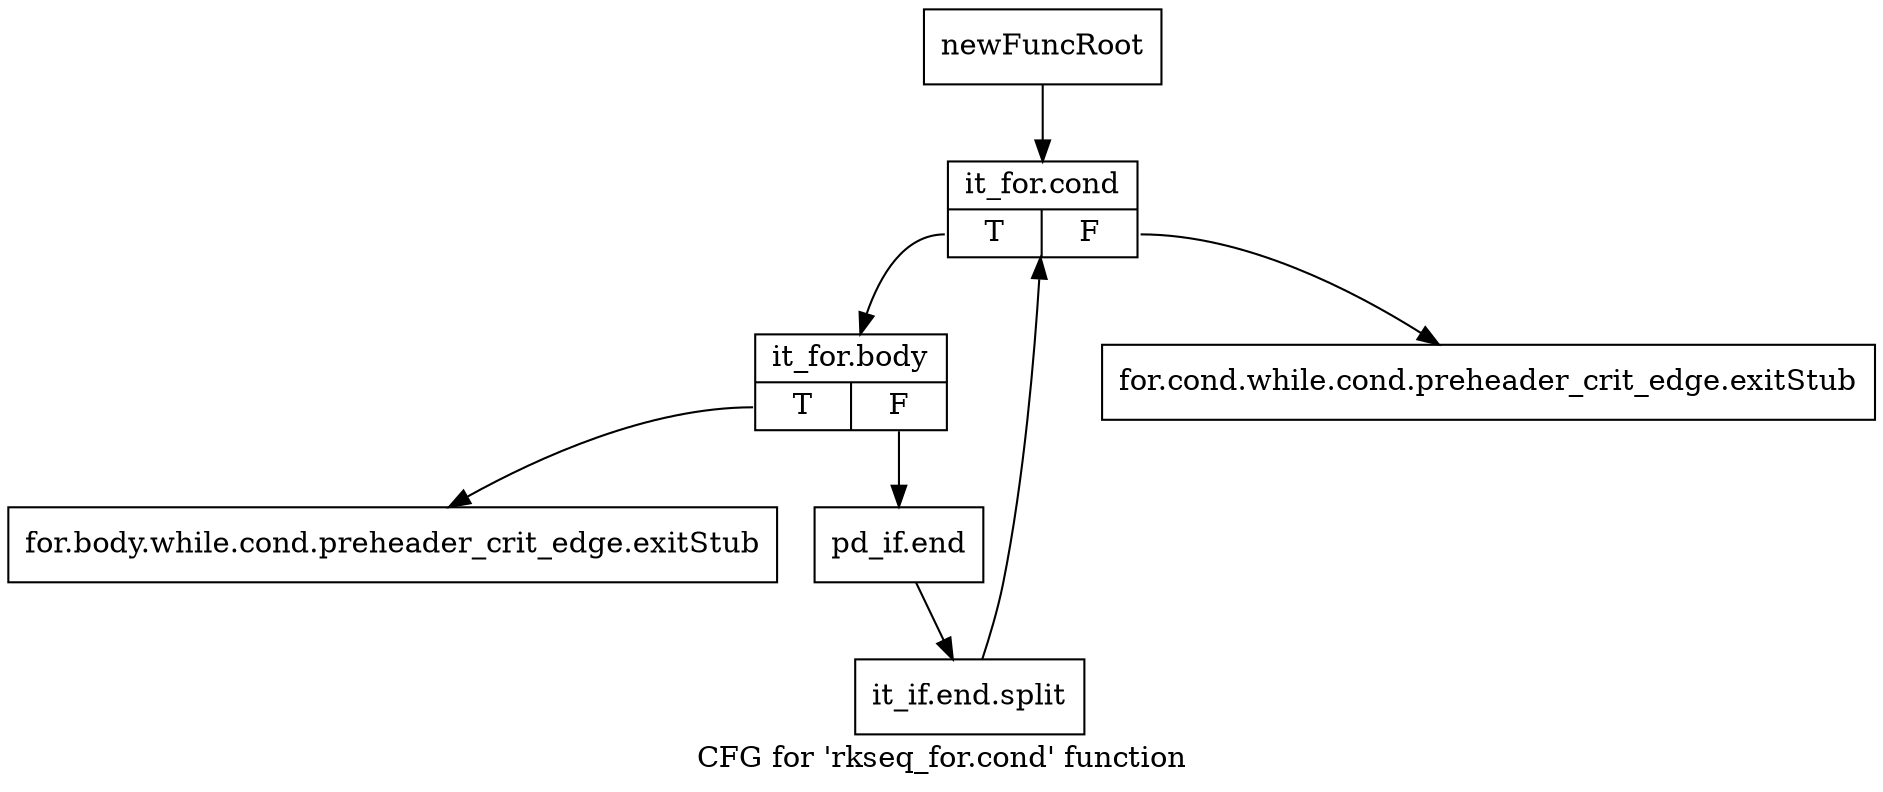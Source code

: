 digraph "CFG for 'rkseq_for.cond' function" {
	label="CFG for 'rkseq_for.cond' function";

	Node0x33abd10 [shape=record,label="{newFuncRoot}"];
	Node0x33abd10 -> Node0x33abe00;
	Node0x33abd60 [shape=record,label="{for.cond.while.cond.preheader_crit_edge.exitStub}"];
	Node0x33abdb0 [shape=record,label="{for.body.while.cond.preheader_crit_edge.exitStub}"];
	Node0x33abe00 [shape=record,label="{it_for.cond|{<s0>T|<s1>F}}"];
	Node0x33abe00:s0 -> Node0x33ac280;
	Node0x33abe00:s1 -> Node0x33abd60;
	Node0x33ac280 [shape=record,label="{it_for.body|{<s0>T|<s1>F}}"];
	Node0x33ac280:s0 -> Node0x33abdb0;
	Node0x33ac280:s1 -> Node0x33ac2d0;
	Node0x33ac2d0 [shape=record,label="{pd_if.end}"];
	Node0x33ac2d0 -> Node0x3946c50;
	Node0x3946c50 [shape=record,label="{it_if.end.split}"];
	Node0x3946c50 -> Node0x33abe00;
}
